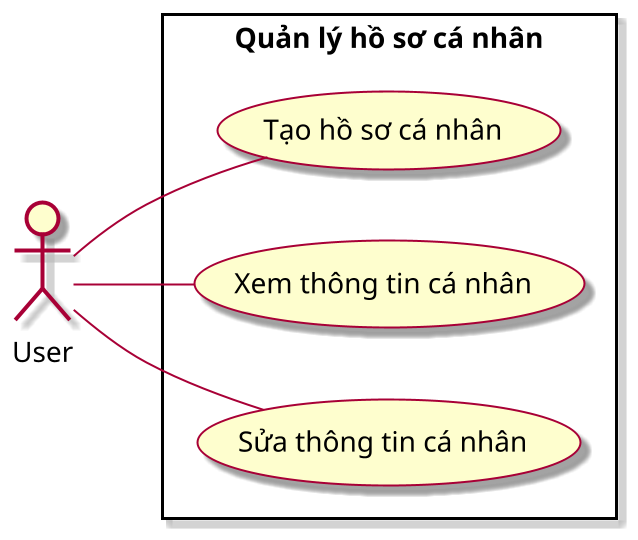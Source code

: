 @startuml ManageProfileUC

left to right direction
skin rose
scale 2

actor "User" as u

rectangle "Quản lý hồ sơ cá nhân" {
    usecase "Tạo hồ sơ cá nhân" as UC1
    usecase "Xem thông tin cá nhân" as UC2
    usecase "Sửa thông tin cá nhân" as UC3
}

u -- UC1
u -- UC2
u -- UC3

@enduml